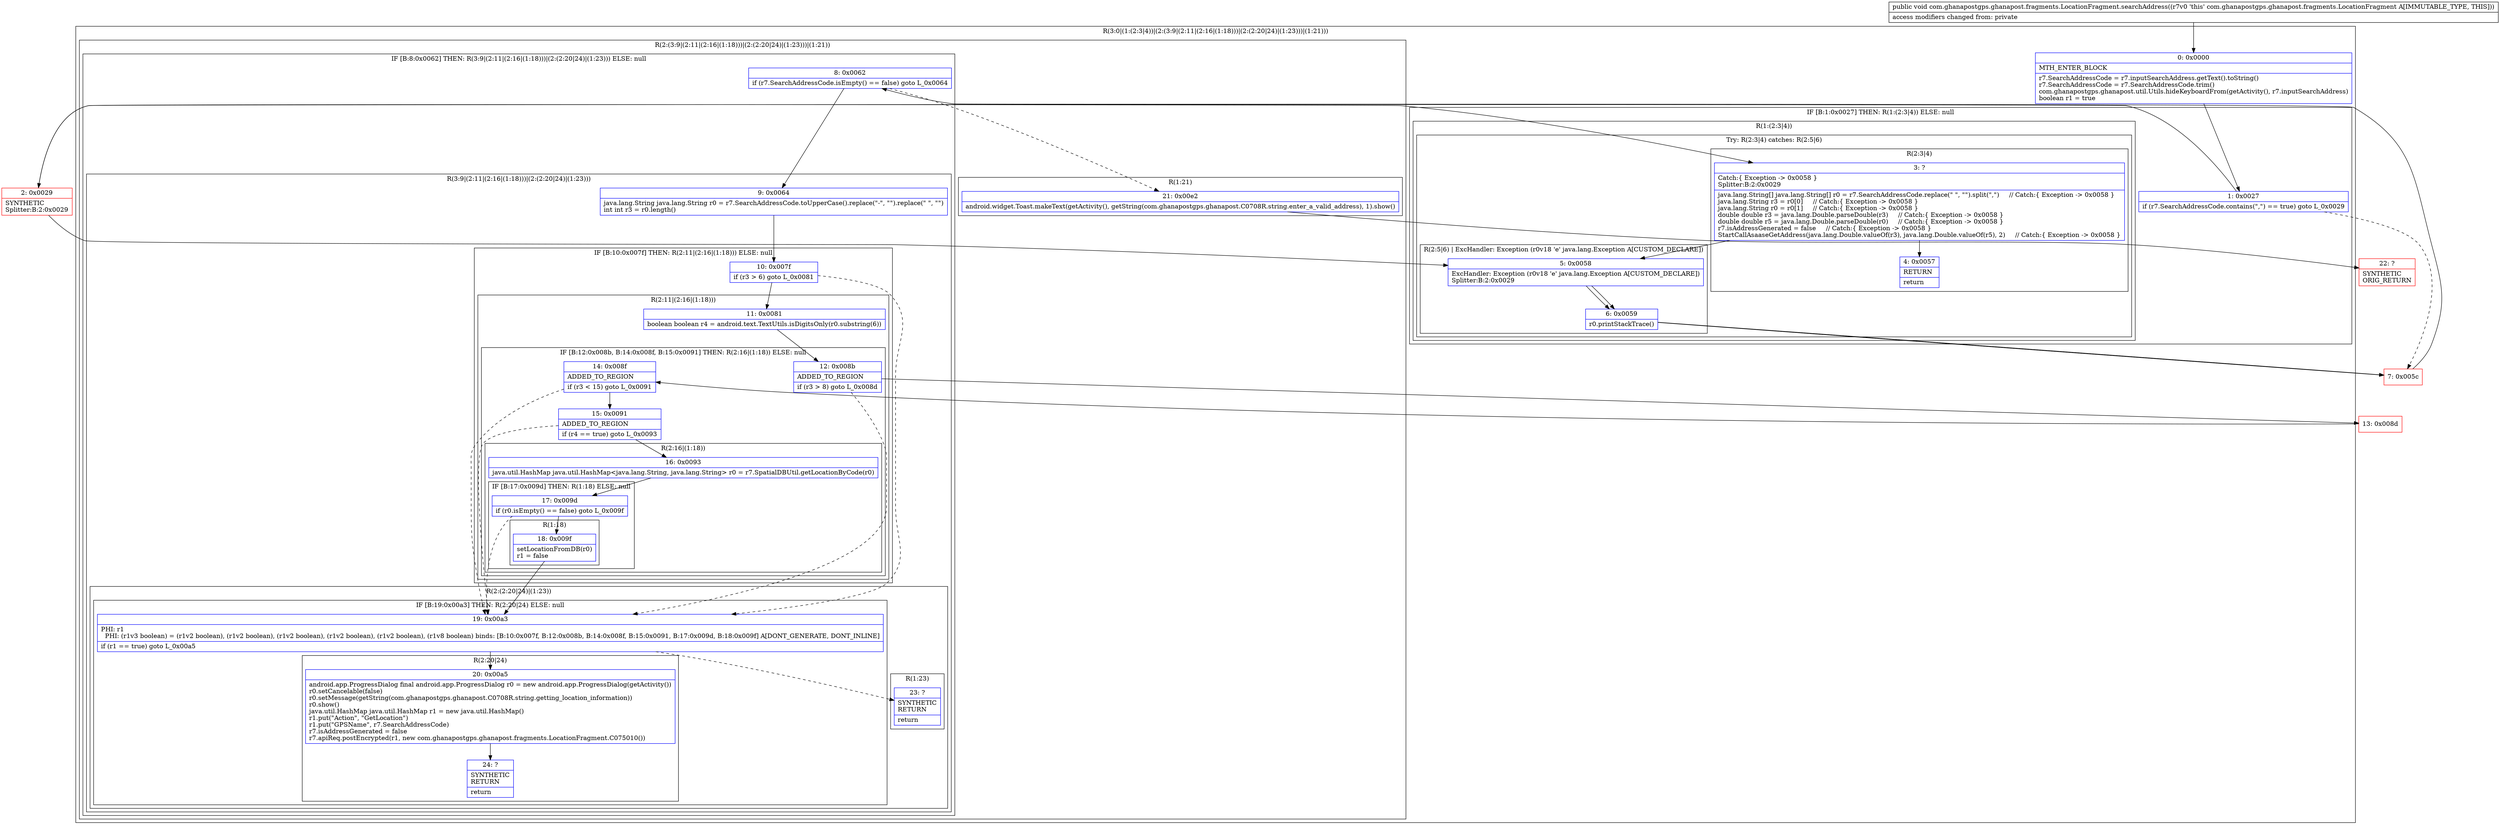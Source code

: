 digraph "CFG forcom.ghanapostgps.ghanapost.fragments.LocationFragment.searchAddress()V" {
subgraph cluster_Region_1412513229 {
label = "R(3:0|(1:(2:3|4))|(2:(3:9|(2:11|(2:16|(1:18)))|(2:(2:20|24)|(1:23)))|(1:21)))";
node [shape=record,color=blue];
Node_0 [shape=record,label="{0\:\ 0x0000|MTH_ENTER_BLOCK\l|r7.SearchAddressCode = r7.inputSearchAddress.getText().toString()\lr7.SearchAddressCode = r7.SearchAddressCode.trim()\lcom.ghanapostgps.ghanapost.util.Utils.hideKeyboardFrom(getActivity(), r7.inputSearchAddress)\lboolean r1 = true\l}"];
subgraph cluster_IfRegion_214762734 {
label = "IF [B:1:0x0027] THEN: R(1:(2:3|4)) ELSE: null";
node [shape=record,color=blue];
Node_1 [shape=record,label="{1\:\ 0x0027|if (r7.SearchAddressCode.contains(\",\") == true) goto L_0x0029\l}"];
subgraph cluster_Region_1582772691 {
label = "R(1:(2:3|4))";
node [shape=record,color=blue];
subgraph cluster_TryCatchRegion_1286647538 {
label = "Try: R(2:3|4) catches: R(2:5|6)";
node [shape=record,color=blue];
subgraph cluster_Region_828080050 {
label = "R(2:3|4)";
node [shape=record,color=blue];
Node_3 [shape=record,label="{3\:\ ?|Catch:\{ Exception \-\> 0x0058 \}\lSplitter:B:2:0x0029\l|java.lang.String[] java.lang.String[] r0 = r7.SearchAddressCode.replace(\" \", \"\").split(\",\")     \/\/ Catch:\{ Exception \-\> 0x0058 \}\ljava.lang.String r3 = r0[0]     \/\/ Catch:\{ Exception \-\> 0x0058 \}\ljava.lang.String r0 = r0[1]     \/\/ Catch:\{ Exception \-\> 0x0058 \}\ldouble double r3 = java.lang.Double.parseDouble(r3)     \/\/ Catch:\{ Exception \-\> 0x0058 \}\ldouble double r5 = java.lang.Double.parseDouble(r0)     \/\/ Catch:\{ Exception \-\> 0x0058 \}\lr7.isAddressGenerated = false     \/\/ Catch:\{ Exception \-\> 0x0058 \}\lStartCallAsaaseGetAddress(java.lang.Double.valueOf(r3), java.lang.Double.valueOf(r5), 2)     \/\/ Catch:\{ Exception \-\> 0x0058 \}\l}"];
Node_4 [shape=record,label="{4\:\ 0x0057|RETURN\l|return\l}"];
}
subgraph cluster_Region_1670741310 {
label = "R(2:5|6) | ExcHandler: Exception (r0v18 'e' java.lang.Exception A[CUSTOM_DECLARE])\l";
node [shape=record,color=blue];
Node_5 [shape=record,label="{5\:\ 0x0058|ExcHandler: Exception (r0v18 'e' java.lang.Exception A[CUSTOM_DECLARE])\lSplitter:B:2:0x0029\l}"];
Node_6 [shape=record,label="{6\:\ 0x0059|r0.printStackTrace()\l}"];
}
}
}
}
subgraph cluster_Region_119271382 {
label = "R(2:(3:9|(2:11|(2:16|(1:18)))|(2:(2:20|24)|(1:23)))|(1:21))";
node [shape=record,color=blue];
subgraph cluster_IfRegion_1621466959 {
label = "IF [B:8:0x0062] THEN: R(3:9|(2:11|(2:16|(1:18)))|(2:(2:20|24)|(1:23))) ELSE: null";
node [shape=record,color=blue];
Node_8 [shape=record,label="{8\:\ 0x0062|if (r7.SearchAddressCode.isEmpty() == false) goto L_0x0064\l}"];
subgraph cluster_Region_1739153704 {
label = "R(3:9|(2:11|(2:16|(1:18)))|(2:(2:20|24)|(1:23)))";
node [shape=record,color=blue];
Node_9 [shape=record,label="{9\:\ 0x0064|java.lang.String java.lang.String r0 = r7.SearchAddressCode.toUpperCase().replace(\"\-\", \"\").replace(\" \", \"\")\lint int r3 = r0.length()\l}"];
subgraph cluster_IfRegion_984736035 {
label = "IF [B:10:0x007f] THEN: R(2:11|(2:16|(1:18))) ELSE: null";
node [shape=record,color=blue];
Node_10 [shape=record,label="{10\:\ 0x007f|if (r3 \> 6) goto L_0x0081\l}"];
subgraph cluster_Region_984348485 {
label = "R(2:11|(2:16|(1:18)))";
node [shape=record,color=blue];
Node_11 [shape=record,label="{11\:\ 0x0081|boolean boolean r4 = android.text.TextUtils.isDigitsOnly(r0.substring(6))\l}"];
subgraph cluster_IfRegion_381511548 {
label = "IF [B:12:0x008b, B:14:0x008f, B:15:0x0091] THEN: R(2:16|(1:18)) ELSE: null";
node [shape=record,color=blue];
Node_12 [shape=record,label="{12\:\ 0x008b|ADDED_TO_REGION\l|if (r3 \> 8) goto L_0x008d\l}"];
Node_14 [shape=record,label="{14\:\ 0x008f|ADDED_TO_REGION\l|if (r3 \< 15) goto L_0x0091\l}"];
Node_15 [shape=record,label="{15\:\ 0x0091|ADDED_TO_REGION\l|if (r4 == true) goto L_0x0093\l}"];
subgraph cluster_Region_1722956633 {
label = "R(2:16|(1:18))";
node [shape=record,color=blue];
Node_16 [shape=record,label="{16\:\ 0x0093|java.util.HashMap java.util.HashMap\<java.lang.String, java.lang.String\> r0 = r7.SpatialDBUtil.getLocationByCode(r0)\l}"];
subgraph cluster_IfRegion_72761058 {
label = "IF [B:17:0x009d] THEN: R(1:18) ELSE: null";
node [shape=record,color=blue];
Node_17 [shape=record,label="{17\:\ 0x009d|if (r0.isEmpty() == false) goto L_0x009f\l}"];
subgraph cluster_Region_1106491079 {
label = "R(1:18)";
node [shape=record,color=blue];
Node_18 [shape=record,label="{18\:\ 0x009f|setLocationFromDB(r0)\lr1 = false\l}"];
}
}
}
}
}
}
subgraph cluster_Region_690711191 {
label = "R(2:(2:20|24)|(1:23))";
node [shape=record,color=blue];
subgraph cluster_IfRegion_1767285029 {
label = "IF [B:19:0x00a3] THEN: R(2:20|24) ELSE: null";
node [shape=record,color=blue];
Node_19 [shape=record,label="{19\:\ 0x00a3|PHI: r1 \l  PHI: (r1v3 boolean) = (r1v2 boolean), (r1v2 boolean), (r1v2 boolean), (r1v2 boolean), (r1v2 boolean), (r1v8 boolean) binds: [B:10:0x007f, B:12:0x008b, B:14:0x008f, B:15:0x0091, B:17:0x009d, B:18:0x009f] A[DONT_GENERATE, DONT_INLINE]\l|if (r1 == true) goto L_0x00a5\l}"];
subgraph cluster_Region_1942600497 {
label = "R(2:20|24)";
node [shape=record,color=blue];
Node_20 [shape=record,label="{20\:\ 0x00a5|android.app.ProgressDialog final android.app.ProgressDialog r0 = new android.app.ProgressDialog(getActivity())\lr0.setCancelable(false)\lr0.setMessage(getString(com.ghanapostgps.ghanapost.C0708R.string.getting_location_information))\lr0.show()\ljava.util.HashMap java.util.HashMap r1 = new java.util.HashMap()\lr1.put(\"Action\", \"GetLocation\")\lr1.put(\"GPSName\", r7.SearchAddressCode)\lr7.isAddressGenerated = false\lr7.apiReq.postEncrypted(r1, new com.ghanapostgps.ghanapost.fragments.LocationFragment.C075010())\l}"];
Node_24 [shape=record,label="{24\:\ ?|SYNTHETIC\lRETURN\l|return\l}"];
}
}
subgraph cluster_Region_1637850625 {
label = "R(1:23)";
node [shape=record,color=blue];
Node_23 [shape=record,label="{23\:\ ?|SYNTHETIC\lRETURN\l|return\l}"];
}
}
}
}
subgraph cluster_Region_958576827 {
label = "R(1:21)";
node [shape=record,color=blue];
Node_21 [shape=record,label="{21\:\ 0x00e2|android.widget.Toast.makeText(getActivity(), getString(com.ghanapostgps.ghanapost.C0708R.string.enter_a_valid_address), 1).show()\l}"];
}
}
}
subgraph cluster_Region_1670741310 {
label = "R(2:5|6) | ExcHandler: Exception (r0v18 'e' java.lang.Exception A[CUSTOM_DECLARE])\l";
node [shape=record,color=blue];
Node_5 [shape=record,label="{5\:\ 0x0058|ExcHandler: Exception (r0v18 'e' java.lang.Exception A[CUSTOM_DECLARE])\lSplitter:B:2:0x0029\l}"];
Node_6 [shape=record,label="{6\:\ 0x0059|r0.printStackTrace()\l}"];
}
Node_2 [shape=record,color=red,label="{2\:\ 0x0029|SYNTHETIC\lSplitter:B:2:0x0029\l}"];
Node_7 [shape=record,color=red,label="{7\:\ 0x005c}"];
Node_13 [shape=record,color=red,label="{13\:\ 0x008d}"];
Node_22 [shape=record,color=red,label="{22\:\ ?|SYNTHETIC\lORIG_RETURN\l}"];
MethodNode[shape=record,label="{public void com.ghanapostgps.ghanapost.fragments.LocationFragment.searchAddress((r7v0 'this' com.ghanapostgps.ghanapost.fragments.LocationFragment A[IMMUTABLE_TYPE, THIS]))  | access modifiers changed from: private\l}"];
MethodNode -> Node_0;
Node_0 -> Node_1;
Node_1 -> Node_2;
Node_1 -> Node_7[style=dashed];
Node_3 -> Node_4;
Node_3 -> Node_5;
Node_5 -> Node_6;
Node_6 -> Node_7;
Node_8 -> Node_9;
Node_8 -> Node_21[style=dashed];
Node_9 -> Node_10;
Node_10 -> Node_11;
Node_10 -> Node_19[style=dashed];
Node_11 -> Node_12;
Node_12 -> Node_13;
Node_12 -> Node_19[style=dashed];
Node_14 -> Node_15;
Node_14 -> Node_19[style=dashed];
Node_15 -> Node_16;
Node_15 -> Node_19[style=dashed];
Node_16 -> Node_17;
Node_17 -> Node_18;
Node_17 -> Node_19[style=dashed];
Node_18 -> Node_19;
Node_19 -> Node_20;
Node_19 -> Node_23[style=dashed];
Node_20 -> Node_24;
Node_21 -> Node_22;
Node_5 -> Node_6;
Node_6 -> Node_7;
Node_2 -> Node_3;
Node_2 -> Node_5;
Node_7 -> Node_8;
Node_13 -> Node_14;
}

